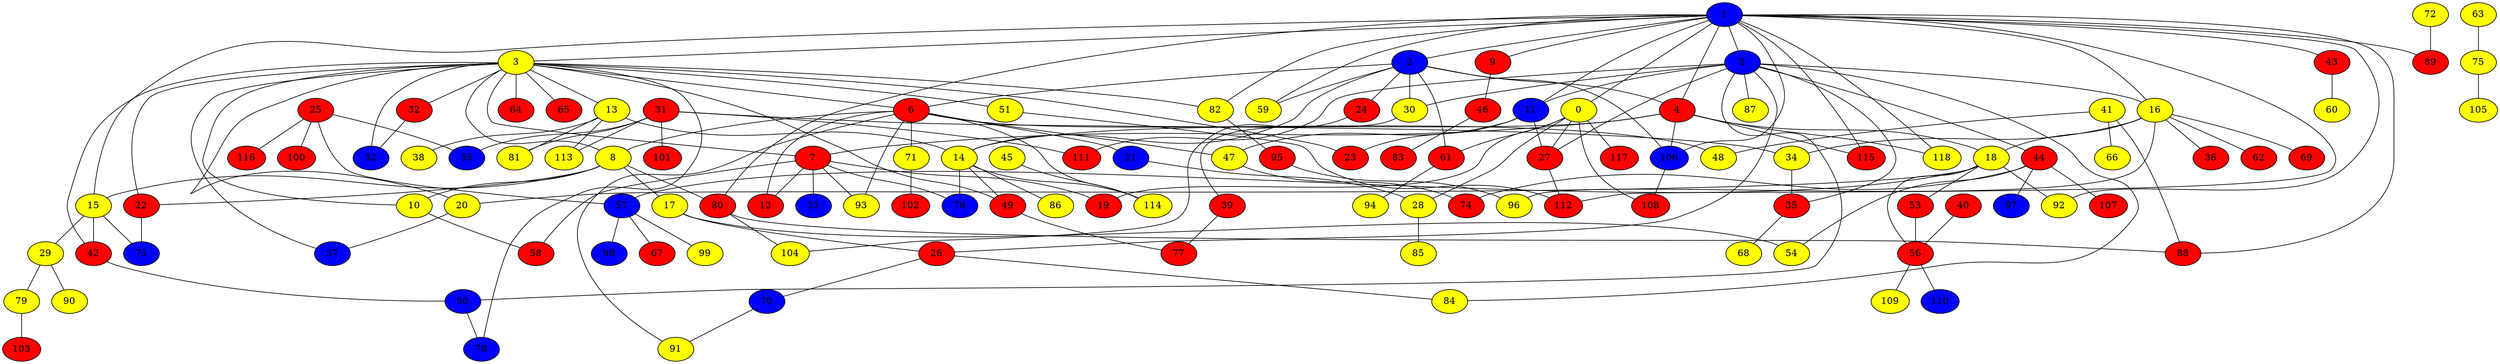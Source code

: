graph {
0 [style = filled fillcolor = yellow];
1 [style = filled fillcolor = blue];
2 [style = filled fillcolor = blue];
3 [style = filled fillcolor = yellow];
4 [style = filled fillcolor = red];
5 [style = filled fillcolor = blue];
6 [style = filled fillcolor = red];
7 [style = filled fillcolor = red];
8 [style = filled fillcolor = yellow];
9 [style = filled fillcolor = red];
10 [style = filled fillcolor = yellow];
11 [style = filled fillcolor = blue];
12 [style = filled fillcolor = red];
13 [style = filled fillcolor = yellow];
14 [style = filled fillcolor = yellow];
15 [style = filled fillcolor = yellow];
16 [style = filled fillcolor = yellow];
17 [style = filled fillcolor = yellow];
18 [style = filled fillcolor = yellow];
19 [style = filled fillcolor = red];
20 [style = filled fillcolor = yellow];
21 [style = filled fillcolor = blue];
22 [style = filled fillcolor = red];
23 [style = filled fillcolor = red];
24 [style = filled fillcolor = red];
25 [style = filled fillcolor = red];
26 [style = filled fillcolor = red];
27 [style = filled fillcolor = red];
28 [style = filled fillcolor = yellow];
29 [style = filled fillcolor = yellow];
30 [style = filled fillcolor = yellow];
31 [style = filled fillcolor = red];
32 [style = filled fillcolor = red];
33 [style = filled fillcolor = blue];
34 [style = filled fillcolor = yellow];
35 [style = filled fillcolor = red];
36 [style = filled fillcolor = red];
37 [style = filled fillcolor = blue];
38 [style = filled fillcolor = yellow];
39 [style = filled fillcolor = red];
40 [style = filled fillcolor = red];
41 [style = filled fillcolor = yellow];
42 [style = filled fillcolor = red];
43 [style = filled fillcolor = red];
44 [style = filled fillcolor = red];
45 [style = filled fillcolor = yellow];
46 [style = filled fillcolor = red];
47 [style = filled fillcolor = yellow];
48 [style = filled fillcolor = yellow];
49 [style = filled fillcolor = red];
50 [style = filled fillcolor = blue];
51 [style = filled fillcolor = yellow];
52 [style = filled fillcolor = blue];
53 [style = filled fillcolor = red];
54 [style = filled fillcolor = yellow];
55 [style = filled fillcolor = blue];
56 [style = filled fillcolor = red];
57 [style = filled fillcolor = blue];
58 [style = filled fillcolor = red];
59 [style = filled fillcolor = yellow];
60 [style = filled fillcolor = yellow];
61 [style = filled fillcolor = red];
62 [style = filled fillcolor = red];
63 [style = filled fillcolor = yellow];
64 [style = filled fillcolor = red];
65 [style = filled fillcolor = red];
66 [style = filled fillcolor = yellow];
67 [style = filled fillcolor = red];
68 [style = filled fillcolor = yellow];
69 [style = filled fillcolor = red];
70 [style = filled fillcolor = blue];
71 [style = filled fillcolor = yellow];
72 [style = filled fillcolor = yellow];
73 [style = filled fillcolor = blue];
74 [style = filled fillcolor = red];
75 [style = filled fillcolor = yellow];
76 [style = filled fillcolor = blue];
77 [style = filled fillcolor = red];
78 [style = filled fillcolor = blue];
79 [style = filled fillcolor = yellow];
80 [style = filled fillcolor = red];
81 [style = filled fillcolor = yellow];
82 [style = filled fillcolor = yellow];
83 [style = filled fillcolor = red];
84 [style = filled fillcolor = yellow];
85 [style = filled fillcolor = yellow];
86 [style = filled fillcolor = yellow];
87 [style = filled fillcolor = yellow];
88 [style = filled fillcolor = red];
89 [style = filled fillcolor = red];
90 [style = filled fillcolor = yellow];
91 [style = filled fillcolor = yellow];
92 [style = filled fillcolor = yellow];
93 [style = filled fillcolor = yellow];
94 [style = filled fillcolor = yellow];
95 [style = filled fillcolor = red];
96 [style = filled fillcolor = yellow];
97 [style = filled fillcolor = blue];
98 [style = filled fillcolor = blue];
99 [style = filled fillcolor = yellow];
100 [style = filled fillcolor = red];
101 [style = filled fillcolor = red];
102 [style = filled fillcolor = red];
103 [style = filled fillcolor = red];
104 [style = filled fillcolor = yellow];
105 [style = filled fillcolor = yellow];
106 [style = filled fillcolor = blue];
107 [style = filled fillcolor = red];
108 [style = filled fillcolor = red];
109 [style = filled fillcolor = yellow];
110 [style = filled fillcolor = blue];
111 [style = filled fillcolor = red];
112 [style = filled fillcolor = red];
113 [style = filled fillcolor = yellow];
114 [style = filled fillcolor = yellow];
115 [style = filled fillcolor = red];
116 [style = filled fillcolor = red];
117 [style = filled fillcolor = red];
118 [style = filled fillcolor = yellow];
1 -- 4;
1 -- 3;
1 -- 0;
1 -- 2;
1 -- 5;
1 -- 9;
1 -- 11;
1 -- 15;
1 -- 16;
1 -- 43;
1 -- 59;
1 -- 80;
1 -- 82;
1 -- 88;
1 -- 89;
1 -- 92;
1 -- 106;
1 -- 112;
1 -- 115;
1 -- 118;
2 -- 4;
2 -- 6;
2 -- 14;
2 -- 24;
2 -- 30;
2 -- 59;
2 -- 61;
2 -- 106;
0 -- 19;
0 -- 27;
0 -- 28;
0 -- 61;
0 -- 108;
0 -- 117;
3 -- 6;
3 -- 7;
3 -- 8;
3 -- 10;
3 -- 13;
3 -- 20;
3 -- 22;
3 -- 23;
3 -- 32;
3 -- 37;
3 -- 42;
3 -- 49;
3 -- 51;
3 -- 52;
3 -- 64;
3 -- 65;
3 -- 78;
3 -- 82;
4 -- 7;
4 -- 14;
4 -- 18;
4 -- 106;
4 -- 115;
4 -- 118;
5 -- 11;
5 -- 16;
5 -- 26;
5 -- 27;
5 -- 30;
5 -- 35;
5 -- 44;
5 -- 50;
5 -- 84;
5 -- 87;
5 -- 111;
6 -- 8;
6 -- 12;
6 -- 21;
6 -- 47;
6 -- 48;
6 -- 71;
6 -- 91;
6 -- 93;
6 -- 114;
7 -- 12;
7 -- 19;
7 -- 33;
7 -- 58;
7 -- 76;
7 -- 93;
8 -- 10;
8 -- 15;
8 -- 17;
8 -- 22;
8 -- 80;
9 -- 46;
10 -- 58;
11 -- 23;
11 -- 27;
11 -- 47;
13 -- 14;
13 -- 38;
13 -- 81;
13 -- 113;
14 -- 49;
14 -- 76;
14 -- 86;
14 -- 114;
15 -- 29;
15 -- 42;
15 -- 73;
16 -- 18;
16 -- 34;
16 -- 36;
16 -- 62;
16 -- 69;
16 -- 96;
17 -- 26;
17 -- 54;
18 -- 20;
18 -- 53;
18 -- 56;
18 -- 57;
18 -- 92;
20 -- 37;
21 -- 28;
22 -- 73;
24 -- 104;
25 -- 55;
25 -- 57;
25 -- 100;
25 -- 116;
26 -- 70;
26 -- 84;
27 -- 112;
28 -- 85;
29 -- 79;
29 -- 90;
30 -- 39;
31 -- 34;
31 -- 55;
31 -- 81;
31 -- 101;
31 -- 111;
31 -- 113;
32 -- 52;
34 -- 35;
35 -- 68;
39 -- 77;
40 -- 56;
41 -- 48;
41 -- 66;
41 -- 88;
42 -- 50;
43 -- 60;
44 -- 54;
44 -- 74;
44 -- 97;
44 -- 107;
45 -- 114;
46 -- 83;
47 -- 74;
49 -- 77;
50 -- 78;
51 -- 112;
53 -- 56;
56 -- 109;
56 -- 110;
57 -- 67;
57 -- 98;
57 -- 99;
61 -- 94;
63 -- 75;
70 -- 91;
71 -- 102;
72 -- 89;
75 -- 105;
79 -- 103;
80 -- 88;
80 -- 104;
82 -- 95;
95 -- 96;
106 -- 108;
}
